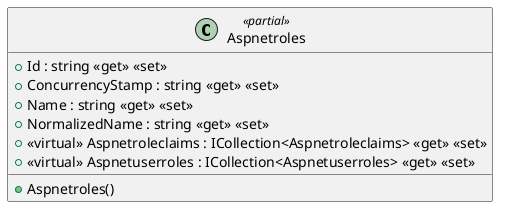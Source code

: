 @startuml
class Aspnetroles <<partial>> {
    + Aspnetroles()
    + Id : string <<get>> <<set>>
    + ConcurrencyStamp : string <<get>> <<set>>
    + Name : string <<get>> <<set>>
    + NormalizedName : string <<get>> <<set>>
    + <<virtual>> Aspnetroleclaims : ICollection<Aspnetroleclaims> <<get>> <<set>>
    + <<virtual>> Aspnetuserroles : ICollection<Aspnetuserroles> <<get>> <<set>>
}
@enduml
